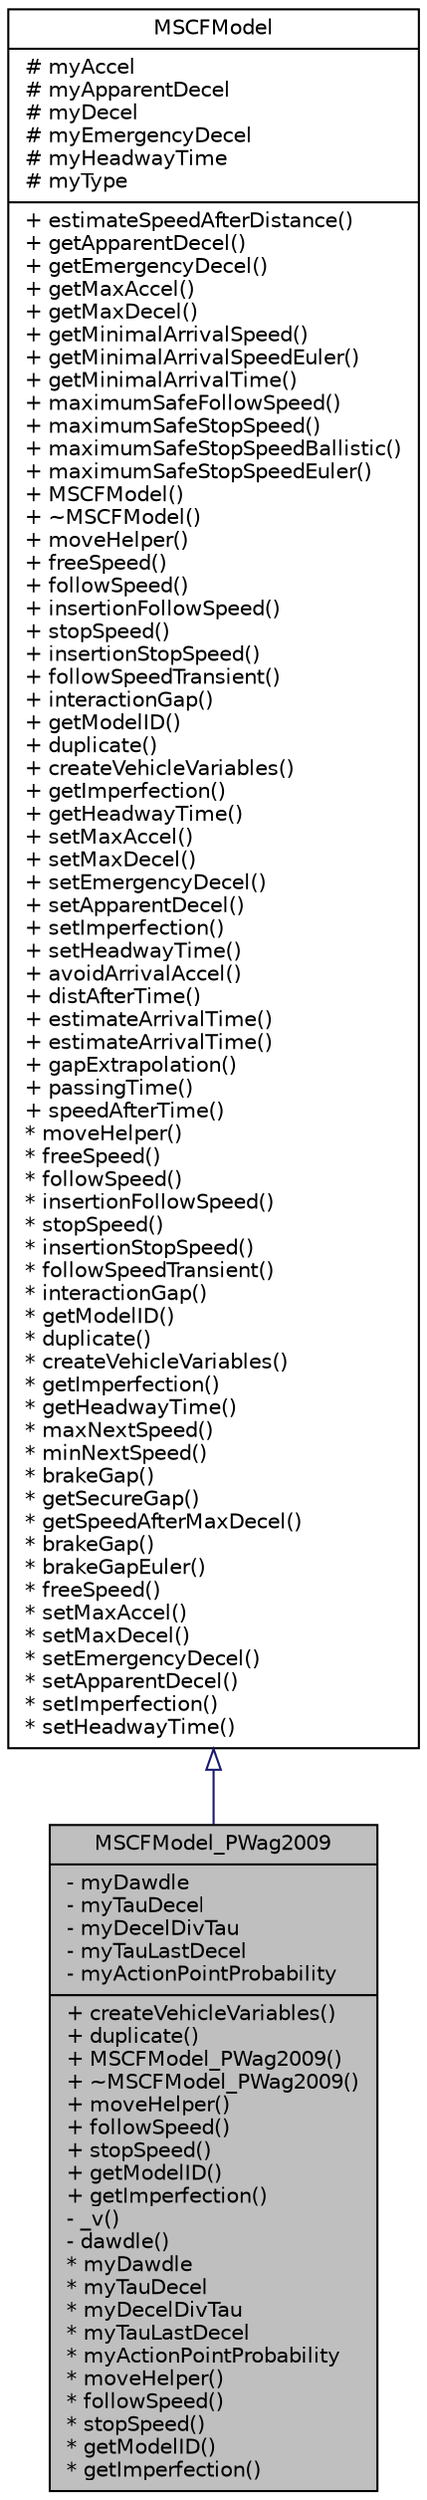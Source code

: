digraph "MSCFModel_PWag2009"
{
  edge [fontname="Helvetica",fontsize="10",labelfontname="Helvetica",labelfontsize="10"];
  node [fontname="Helvetica",fontsize="10",shape=record];
  Node0 [label="{MSCFModel_PWag2009\n|- myDawdle\l- myTauDecel\l- myDecelDivTau\l- myTauLastDecel\l- myActionPointProbability\l|+ createVehicleVariables()\l+ duplicate()\l+ MSCFModel_PWag2009()\l+ ~MSCFModel_PWag2009()\l+ moveHelper()\l+ followSpeed()\l+ stopSpeed()\l+ getModelID()\l+ getImperfection()\l- _v()\l- dawdle()\l* myDawdle\l* myTauDecel\l* myDecelDivTau\l* myTauLastDecel\l* myActionPointProbability\l* moveHelper()\l* followSpeed()\l* stopSpeed()\l* getModelID()\l* getImperfection()\l}",height=0.2,width=0.4,color="black", fillcolor="grey75", style="filled", fontcolor="black"];
  Node1 -> Node0 [dir="back",color="midnightblue",fontsize="10",style="solid",arrowtail="onormal",fontname="Helvetica"];
  Node1 [label="{MSCFModel\n|# myAccel\l# myApparentDecel\l# myDecel\l# myEmergencyDecel\l# myHeadwayTime\l# myType\l|+ estimateSpeedAfterDistance()\l+ getApparentDecel()\l+ getEmergencyDecel()\l+ getMaxAccel()\l+ getMaxDecel()\l+ getMinimalArrivalSpeed()\l+ getMinimalArrivalSpeedEuler()\l+ getMinimalArrivalTime()\l+ maximumSafeFollowSpeed()\l+ maximumSafeStopSpeed()\l+ maximumSafeStopSpeedBallistic()\l+ maximumSafeStopSpeedEuler()\l+ MSCFModel()\l+ ~MSCFModel()\l+ moveHelper()\l+ freeSpeed()\l+ followSpeed()\l+ insertionFollowSpeed()\l+ stopSpeed()\l+ insertionStopSpeed()\l+ followSpeedTransient()\l+ interactionGap()\l+ getModelID()\l+ duplicate()\l+ createVehicleVariables()\l+ getImperfection()\l+ getHeadwayTime()\l+ setMaxAccel()\l+ setMaxDecel()\l+ setEmergencyDecel()\l+ setApparentDecel()\l+ setImperfection()\l+ setHeadwayTime()\l+ avoidArrivalAccel()\l+ distAfterTime()\l+ estimateArrivalTime()\l+ estimateArrivalTime()\l+ gapExtrapolation()\l+ passingTime()\l+ speedAfterTime()\l* moveHelper()\l* freeSpeed()\l* followSpeed()\l* insertionFollowSpeed()\l* stopSpeed()\l* insertionStopSpeed()\l* followSpeedTransient()\l* interactionGap()\l* getModelID()\l* duplicate()\l* createVehicleVariables()\l* getImperfection()\l* getHeadwayTime()\l* maxNextSpeed()\l* minNextSpeed()\l* brakeGap()\l* getSecureGap()\l* getSpeedAfterMaxDecel()\l* brakeGap()\l* brakeGapEuler()\l* freeSpeed()\l* setMaxAccel()\l* setMaxDecel()\l* setEmergencyDecel()\l* setApparentDecel()\l* setImperfection()\l* setHeadwayTime()\l}",height=0.2,width=0.4,color="black", fillcolor="white", style="filled",URL="$d1/d9d/class_m_s_c_f_model.html",tooltip="The car-following model abstraction. "];
}
